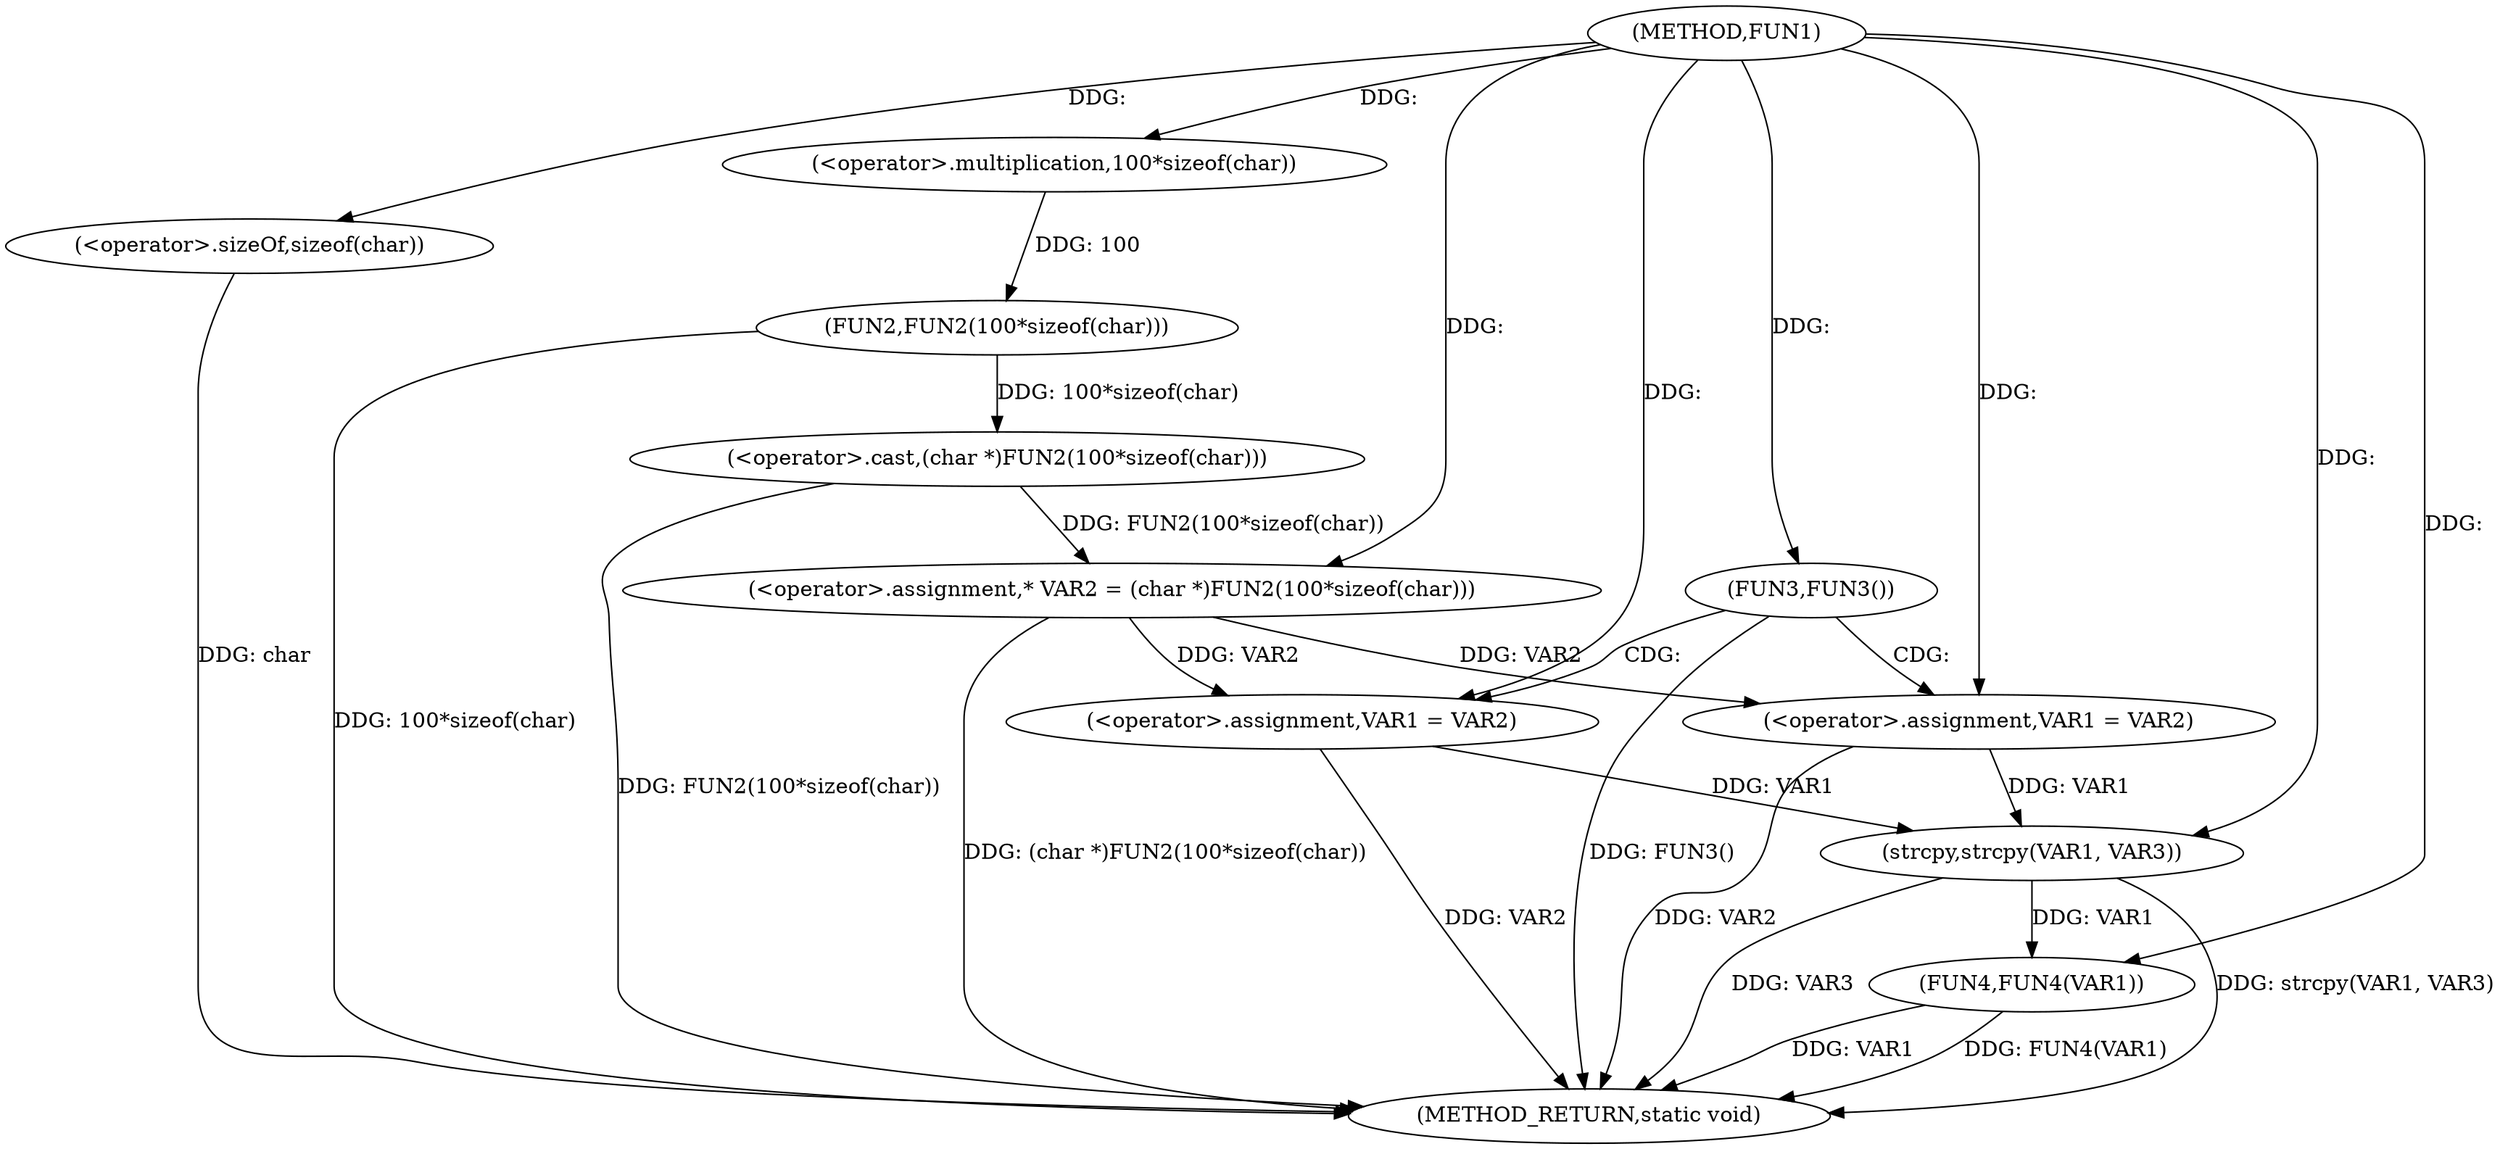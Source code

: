 digraph FUN1 {  
"1000100" [label = "(METHOD,FUN1)" ]
"1000131" [label = "(METHOD_RETURN,static void)" ]
"1000104" [label = "(<operator>.assignment,* VAR2 = (char *)FUN2(100*sizeof(char)))" ]
"1000106" [label = "(<operator>.cast,(char *)FUN2(100*sizeof(char)))" ]
"1000108" [label = "(FUN2,FUN2(100*sizeof(char)))" ]
"1000109" [label = "(<operator>.multiplication,100*sizeof(char))" ]
"1000111" [label = "(<operator>.sizeOf,sizeof(char))" ]
"1000114" [label = "(FUN3,FUN3())" ]
"1000116" [label = "(<operator>.assignment,VAR1 = VAR2)" ]
"1000121" [label = "(<operator>.assignment,VAR1 = VAR2)" ]
"1000126" [label = "(strcpy,strcpy(VAR1, VAR3))" ]
"1000129" [label = "(FUN4,FUN4(VAR1))" ]
  "1000106" -> "1000131"  [ label = "DDG: FUN2(100*sizeof(char))"] 
  "1000114" -> "1000131"  [ label = "DDG: FUN3()"] 
  "1000121" -> "1000131"  [ label = "DDG: VAR2"] 
  "1000129" -> "1000131"  [ label = "DDG: FUN4(VAR1)"] 
  "1000116" -> "1000131"  [ label = "DDG: VAR2"] 
  "1000111" -> "1000131"  [ label = "DDG: char"] 
  "1000126" -> "1000131"  [ label = "DDG: VAR3"] 
  "1000129" -> "1000131"  [ label = "DDG: VAR1"] 
  "1000126" -> "1000131"  [ label = "DDG: strcpy(VAR1, VAR3)"] 
  "1000104" -> "1000131"  [ label = "DDG: (char *)FUN2(100*sizeof(char))"] 
  "1000108" -> "1000131"  [ label = "DDG: 100*sizeof(char)"] 
  "1000106" -> "1000104"  [ label = "DDG: FUN2(100*sizeof(char))"] 
  "1000100" -> "1000104"  [ label = "DDG: "] 
  "1000108" -> "1000106"  [ label = "DDG: 100*sizeof(char)"] 
  "1000109" -> "1000108"  [ label = "DDG: 100"] 
  "1000100" -> "1000109"  [ label = "DDG: "] 
  "1000100" -> "1000111"  [ label = "DDG: "] 
  "1000100" -> "1000114"  [ label = "DDG: "] 
  "1000104" -> "1000116"  [ label = "DDG: VAR2"] 
  "1000100" -> "1000116"  [ label = "DDG: "] 
  "1000104" -> "1000121"  [ label = "DDG: VAR2"] 
  "1000100" -> "1000121"  [ label = "DDG: "] 
  "1000116" -> "1000126"  [ label = "DDG: VAR1"] 
  "1000121" -> "1000126"  [ label = "DDG: VAR1"] 
  "1000100" -> "1000126"  [ label = "DDG: "] 
  "1000126" -> "1000129"  [ label = "DDG: VAR1"] 
  "1000100" -> "1000129"  [ label = "DDG: "] 
  "1000114" -> "1000121"  [ label = "CDG: "] 
  "1000114" -> "1000116"  [ label = "CDG: "] 
}
